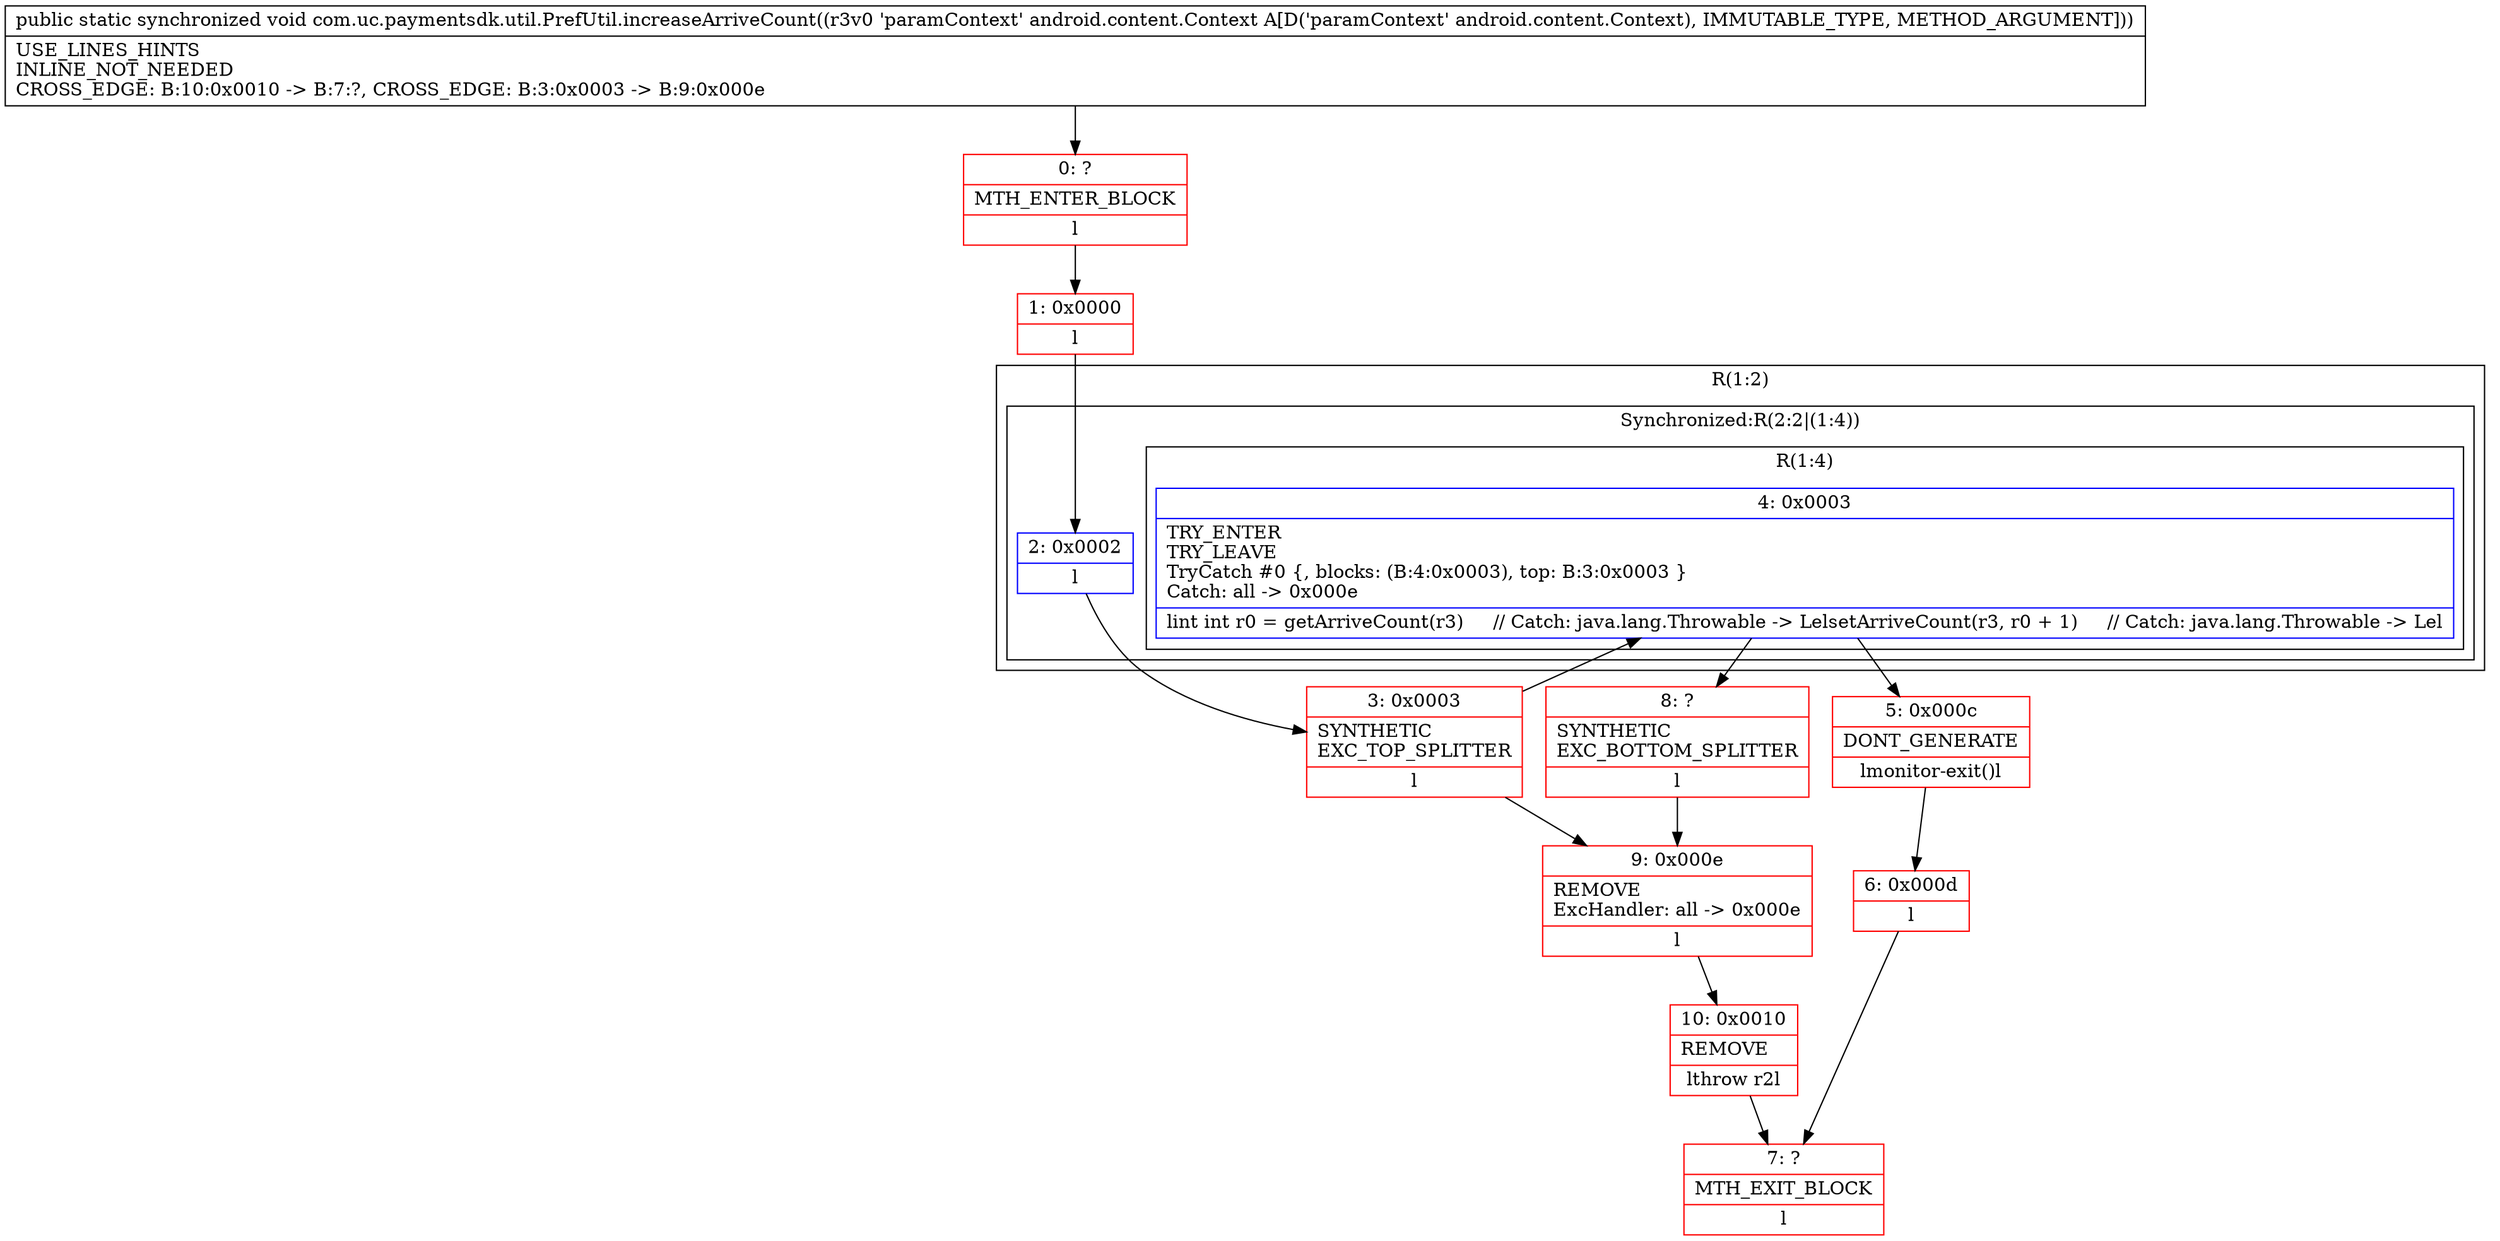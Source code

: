 digraph "CFG forcom.uc.paymentsdk.util.PrefUtil.increaseArriveCount(Landroid\/content\/Context;)V" {
subgraph cluster_Region_1499383016 {
label = "R(1:2)";
node [shape=record,color=blue];
subgraph cluster_SynchronizedRegion_2004948246 {
label = "Synchronized:R(2:2|(1:4))";
node [shape=record,color=blue];
Node_2 [shape=record,label="{2\:\ 0x0002|l}"];
subgraph cluster_Region_608717393 {
label = "R(1:4)";
node [shape=record,color=blue];
Node_4 [shape=record,label="{4\:\ 0x0003|TRY_ENTER\lTRY_LEAVE\lTryCatch #0 \{, blocks: (B:4:0x0003), top: B:3:0x0003 \}\lCatch: all \-\> 0x000e\l|lint int r0 = getArriveCount(r3)     \/\/ Catch: java.lang.Throwable \-\> LelsetArriveCount(r3, r0 + 1)     \/\/ Catch: java.lang.Throwable \-\> Lel}"];
}
}
}
Node_0 [shape=record,color=red,label="{0\:\ ?|MTH_ENTER_BLOCK\l|l}"];
Node_1 [shape=record,color=red,label="{1\:\ 0x0000|l}"];
Node_3 [shape=record,color=red,label="{3\:\ 0x0003|SYNTHETIC\lEXC_TOP_SPLITTER\l|l}"];
Node_5 [shape=record,color=red,label="{5\:\ 0x000c|DONT_GENERATE\l|lmonitor\-exit()l}"];
Node_6 [shape=record,color=red,label="{6\:\ 0x000d|l}"];
Node_7 [shape=record,color=red,label="{7\:\ ?|MTH_EXIT_BLOCK\l|l}"];
Node_8 [shape=record,color=red,label="{8\:\ ?|SYNTHETIC\lEXC_BOTTOM_SPLITTER\l|l}"];
Node_9 [shape=record,color=red,label="{9\:\ 0x000e|REMOVE\lExcHandler: all \-\> 0x000e\l|l}"];
Node_10 [shape=record,color=red,label="{10\:\ 0x0010|REMOVE\l|lthrow r2l}"];
MethodNode[shape=record,label="{public static synchronized void com.uc.paymentsdk.util.PrefUtil.increaseArriveCount((r3v0 'paramContext' android.content.Context A[D('paramContext' android.content.Context), IMMUTABLE_TYPE, METHOD_ARGUMENT]))  | USE_LINES_HINTS\lINLINE_NOT_NEEDED\lCROSS_EDGE: B:10:0x0010 \-\> B:7:?, CROSS_EDGE: B:3:0x0003 \-\> B:9:0x000e\l}"];
MethodNode -> Node_0;
Node_2 -> Node_3;
Node_4 -> Node_5;
Node_4 -> Node_8;
Node_0 -> Node_1;
Node_1 -> Node_2;
Node_3 -> Node_4;
Node_3 -> Node_9;
Node_5 -> Node_6;
Node_6 -> Node_7;
Node_8 -> Node_9;
Node_9 -> Node_10;
Node_10 -> Node_7;
}

